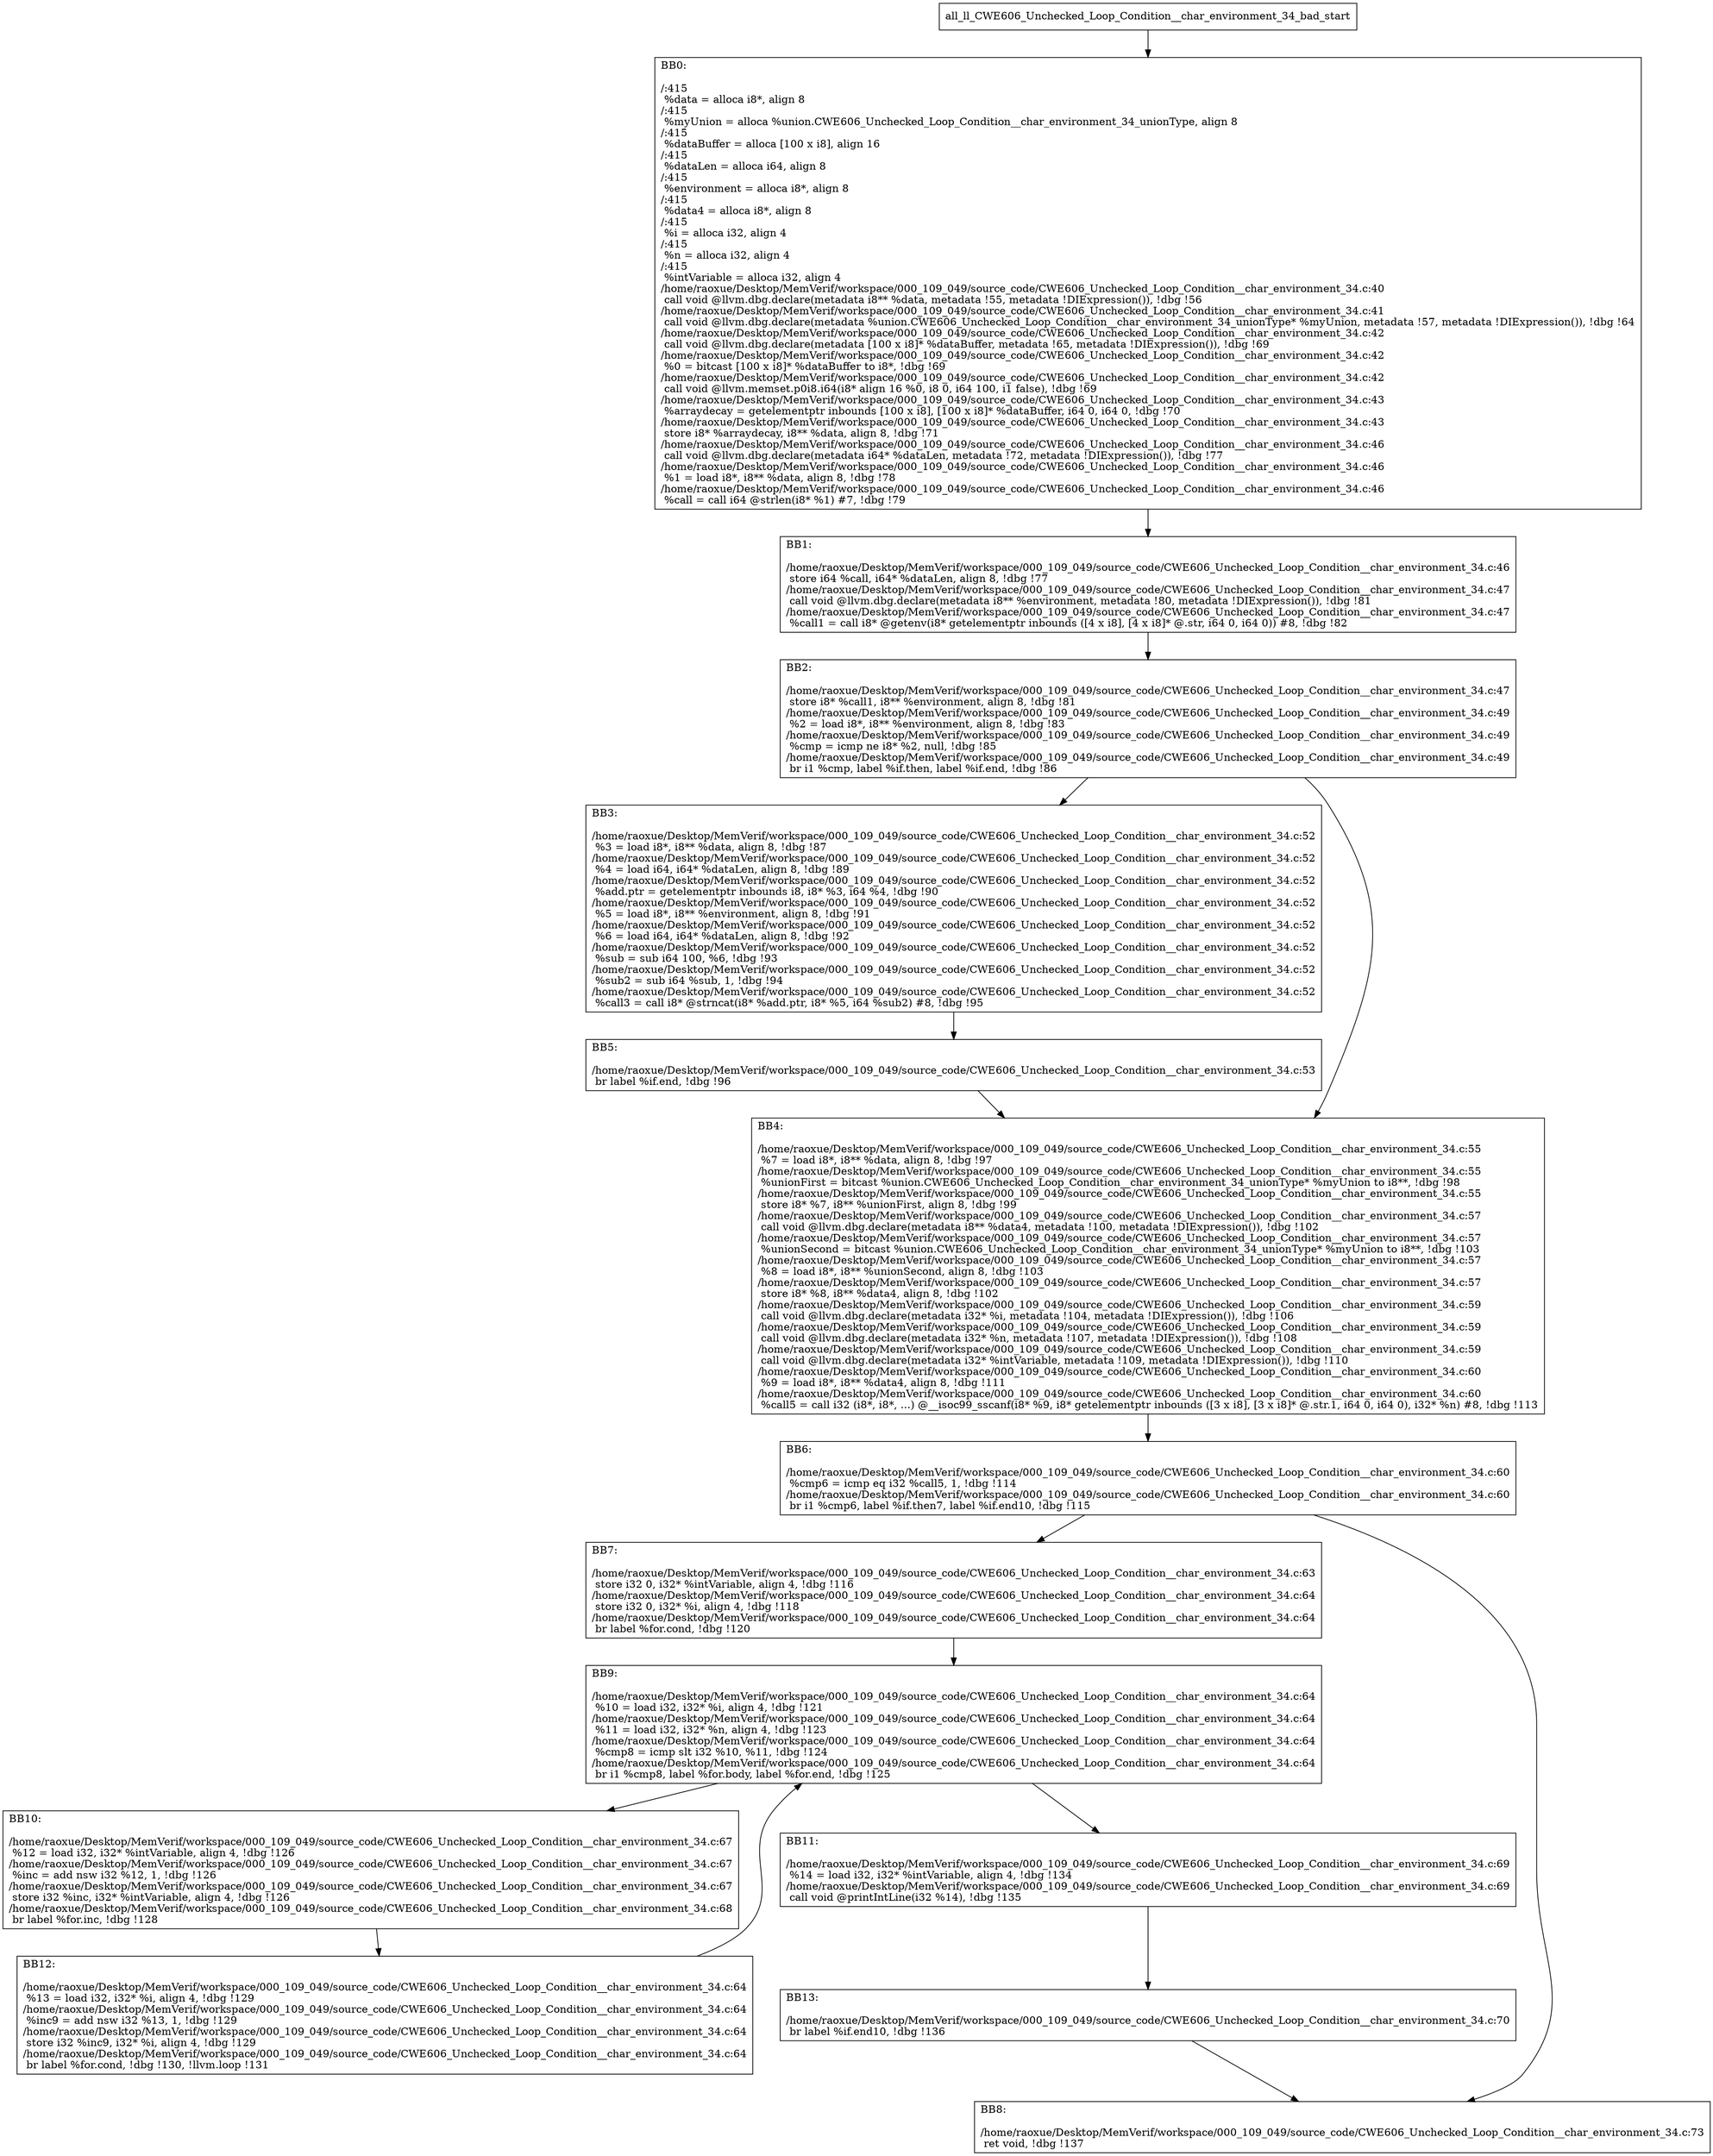 digraph "CFG for'all_ll_CWE606_Unchecked_Loop_Condition__char_environment_34_bad' function" {
	BBall_ll_CWE606_Unchecked_Loop_Condition__char_environment_34_bad_start[shape=record,label="{all_ll_CWE606_Unchecked_Loop_Condition__char_environment_34_bad_start}"];
	BBall_ll_CWE606_Unchecked_Loop_Condition__char_environment_34_bad_start-> all_ll_CWE606_Unchecked_Loop_Condition__char_environment_34_badBB0;
	all_ll_CWE606_Unchecked_Loop_Condition__char_environment_34_badBB0 [shape=record, label="{BB0:\l\l/:415\l
  %data = alloca i8*, align 8\l
/:415\l
  %myUnion = alloca %union.CWE606_Unchecked_Loop_Condition__char_environment_34_unionType, align 8\l
/:415\l
  %dataBuffer = alloca [100 x i8], align 16\l
/:415\l
  %dataLen = alloca i64, align 8\l
/:415\l
  %environment = alloca i8*, align 8\l
/:415\l
  %data4 = alloca i8*, align 8\l
/:415\l
  %i = alloca i32, align 4\l
/:415\l
  %n = alloca i32, align 4\l
/:415\l
  %intVariable = alloca i32, align 4\l
/home/raoxue/Desktop/MemVerif/workspace/000_109_049/source_code/CWE606_Unchecked_Loop_Condition__char_environment_34.c:40\l
  call void @llvm.dbg.declare(metadata i8** %data, metadata !55, metadata !DIExpression()), !dbg !56\l
/home/raoxue/Desktop/MemVerif/workspace/000_109_049/source_code/CWE606_Unchecked_Loop_Condition__char_environment_34.c:41\l
  call void @llvm.dbg.declare(metadata %union.CWE606_Unchecked_Loop_Condition__char_environment_34_unionType* %myUnion, metadata !57, metadata !DIExpression()), !dbg !64\l
/home/raoxue/Desktop/MemVerif/workspace/000_109_049/source_code/CWE606_Unchecked_Loop_Condition__char_environment_34.c:42\l
  call void @llvm.dbg.declare(metadata [100 x i8]* %dataBuffer, metadata !65, metadata !DIExpression()), !dbg !69\l
/home/raoxue/Desktop/MemVerif/workspace/000_109_049/source_code/CWE606_Unchecked_Loop_Condition__char_environment_34.c:42\l
  %0 = bitcast [100 x i8]* %dataBuffer to i8*, !dbg !69\l
/home/raoxue/Desktop/MemVerif/workspace/000_109_049/source_code/CWE606_Unchecked_Loop_Condition__char_environment_34.c:42\l
  call void @llvm.memset.p0i8.i64(i8* align 16 %0, i8 0, i64 100, i1 false), !dbg !69\l
/home/raoxue/Desktop/MemVerif/workspace/000_109_049/source_code/CWE606_Unchecked_Loop_Condition__char_environment_34.c:43\l
  %arraydecay = getelementptr inbounds [100 x i8], [100 x i8]* %dataBuffer, i64 0, i64 0, !dbg !70\l
/home/raoxue/Desktop/MemVerif/workspace/000_109_049/source_code/CWE606_Unchecked_Loop_Condition__char_environment_34.c:43\l
  store i8* %arraydecay, i8** %data, align 8, !dbg !71\l
/home/raoxue/Desktop/MemVerif/workspace/000_109_049/source_code/CWE606_Unchecked_Loop_Condition__char_environment_34.c:46\l
  call void @llvm.dbg.declare(metadata i64* %dataLen, metadata !72, metadata !DIExpression()), !dbg !77\l
/home/raoxue/Desktop/MemVerif/workspace/000_109_049/source_code/CWE606_Unchecked_Loop_Condition__char_environment_34.c:46\l
  %1 = load i8*, i8** %data, align 8, !dbg !78\l
/home/raoxue/Desktop/MemVerif/workspace/000_109_049/source_code/CWE606_Unchecked_Loop_Condition__char_environment_34.c:46\l
  %call = call i64 @strlen(i8* %1) #7, !dbg !79\l
}"];
	all_ll_CWE606_Unchecked_Loop_Condition__char_environment_34_badBB0-> all_ll_CWE606_Unchecked_Loop_Condition__char_environment_34_badBB1;
	all_ll_CWE606_Unchecked_Loop_Condition__char_environment_34_badBB1 [shape=record, label="{BB1:\l\l/home/raoxue/Desktop/MemVerif/workspace/000_109_049/source_code/CWE606_Unchecked_Loop_Condition__char_environment_34.c:46\l
  store i64 %call, i64* %dataLen, align 8, !dbg !77\l
/home/raoxue/Desktop/MemVerif/workspace/000_109_049/source_code/CWE606_Unchecked_Loop_Condition__char_environment_34.c:47\l
  call void @llvm.dbg.declare(metadata i8** %environment, metadata !80, metadata !DIExpression()), !dbg !81\l
/home/raoxue/Desktop/MemVerif/workspace/000_109_049/source_code/CWE606_Unchecked_Loop_Condition__char_environment_34.c:47\l
  %call1 = call i8* @getenv(i8* getelementptr inbounds ([4 x i8], [4 x i8]* @.str, i64 0, i64 0)) #8, !dbg !82\l
}"];
	all_ll_CWE606_Unchecked_Loop_Condition__char_environment_34_badBB1-> all_ll_CWE606_Unchecked_Loop_Condition__char_environment_34_badBB2;
	all_ll_CWE606_Unchecked_Loop_Condition__char_environment_34_badBB2 [shape=record, label="{BB2:\l\l/home/raoxue/Desktop/MemVerif/workspace/000_109_049/source_code/CWE606_Unchecked_Loop_Condition__char_environment_34.c:47\l
  store i8* %call1, i8** %environment, align 8, !dbg !81\l
/home/raoxue/Desktop/MemVerif/workspace/000_109_049/source_code/CWE606_Unchecked_Loop_Condition__char_environment_34.c:49\l
  %2 = load i8*, i8** %environment, align 8, !dbg !83\l
/home/raoxue/Desktop/MemVerif/workspace/000_109_049/source_code/CWE606_Unchecked_Loop_Condition__char_environment_34.c:49\l
  %cmp = icmp ne i8* %2, null, !dbg !85\l
/home/raoxue/Desktop/MemVerif/workspace/000_109_049/source_code/CWE606_Unchecked_Loop_Condition__char_environment_34.c:49\l
  br i1 %cmp, label %if.then, label %if.end, !dbg !86\l
}"];
	all_ll_CWE606_Unchecked_Loop_Condition__char_environment_34_badBB2-> all_ll_CWE606_Unchecked_Loop_Condition__char_environment_34_badBB3;
	all_ll_CWE606_Unchecked_Loop_Condition__char_environment_34_badBB2-> all_ll_CWE606_Unchecked_Loop_Condition__char_environment_34_badBB4;
	all_ll_CWE606_Unchecked_Loop_Condition__char_environment_34_badBB3 [shape=record, label="{BB3:\l\l/home/raoxue/Desktop/MemVerif/workspace/000_109_049/source_code/CWE606_Unchecked_Loop_Condition__char_environment_34.c:52\l
  %3 = load i8*, i8** %data, align 8, !dbg !87\l
/home/raoxue/Desktop/MemVerif/workspace/000_109_049/source_code/CWE606_Unchecked_Loop_Condition__char_environment_34.c:52\l
  %4 = load i64, i64* %dataLen, align 8, !dbg !89\l
/home/raoxue/Desktop/MemVerif/workspace/000_109_049/source_code/CWE606_Unchecked_Loop_Condition__char_environment_34.c:52\l
  %add.ptr = getelementptr inbounds i8, i8* %3, i64 %4, !dbg !90\l
/home/raoxue/Desktop/MemVerif/workspace/000_109_049/source_code/CWE606_Unchecked_Loop_Condition__char_environment_34.c:52\l
  %5 = load i8*, i8** %environment, align 8, !dbg !91\l
/home/raoxue/Desktop/MemVerif/workspace/000_109_049/source_code/CWE606_Unchecked_Loop_Condition__char_environment_34.c:52\l
  %6 = load i64, i64* %dataLen, align 8, !dbg !92\l
/home/raoxue/Desktop/MemVerif/workspace/000_109_049/source_code/CWE606_Unchecked_Loop_Condition__char_environment_34.c:52\l
  %sub = sub i64 100, %6, !dbg !93\l
/home/raoxue/Desktop/MemVerif/workspace/000_109_049/source_code/CWE606_Unchecked_Loop_Condition__char_environment_34.c:52\l
  %sub2 = sub i64 %sub, 1, !dbg !94\l
/home/raoxue/Desktop/MemVerif/workspace/000_109_049/source_code/CWE606_Unchecked_Loop_Condition__char_environment_34.c:52\l
  %call3 = call i8* @strncat(i8* %add.ptr, i8* %5, i64 %sub2) #8, !dbg !95\l
}"];
	all_ll_CWE606_Unchecked_Loop_Condition__char_environment_34_badBB3-> all_ll_CWE606_Unchecked_Loop_Condition__char_environment_34_badBB5;
	all_ll_CWE606_Unchecked_Loop_Condition__char_environment_34_badBB5 [shape=record, label="{BB5:\l\l/home/raoxue/Desktop/MemVerif/workspace/000_109_049/source_code/CWE606_Unchecked_Loop_Condition__char_environment_34.c:53\l
  br label %if.end, !dbg !96\l
}"];
	all_ll_CWE606_Unchecked_Loop_Condition__char_environment_34_badBB5-> all_ll_CWE606_Unchecked_Loop_Condition__char_environment_34_badBB4;
	all_ll_CWE606_Unchecked_Loop_Condition__char_environment_34_badBB4 [shape=record, label="{BB4:\l\l/home/raoxue/Desktop/MemVerif/workspace/000_109_049/source_code/CWE606_Unchecked_Loop_Condition__char_environment_34.c:55\l
  %7 = load i8*, i8** %data, align 8, !dbg !97\l
/home/raoxue/Desktop/MemVerif/workspace/000_109_049/source_code/CWE606_Unchecked_Loop_Condition__char_environment_34.c:55\l
  %unionFirst = bitcast %union.CWE606_Unchecked_Loop_Condition__char_environment_34_unionType* %myUnion to i8**, !dbg !98\l
/home/raoxue/Desktop/MemVerif/workspace/000_109_049/source_code/CWE606_Unchecked_Loop_Condition__char_environment_34.c:55\l
  store i8* %7, i8** %unionFirst, align 8, !dbg !99\l
/home/raoxue/Desktop/MemVerif/workspace/000_109_049/source_code/CWE606_Unchecked_Loop_Condition__char_environment_34.c:57\l
  call void @llvm.dbg.declare(metadata i8** %data4, metadata !100, metadata !DIExpression()), !dbg !102\l
/home/raoxue/Desktop/MemVerif/workspace/000_109_049/source_code/CWE606_Unchecked_Loop_Condition__char_environment_34.c:57\l
  %unionSecond = bitcast %union.CWE606_Unchecked_Loop_Condition__char_environment_34_unionType* %myUnion to i8**, !dbg !103\l
/home/raoxue/Desktop/MemVerif/workspace/000_109_049/source_code/CWE606_Unchecked_Loop_Condition__char_environment_34.c:57\l
  %8 = load i8*, i8** %unionSecond, align 8, !dbg !103\l
/home/raoxue/Desktop/MemVerif/workspace/000_109_049/source_code/CWE606_Unchecked_Loop_Condition__char_environment_34.c:57\l
  store i8* %8, i8** %data4, align 8, !dbg !102\l
/home/raoxue/Desktop/MemVerif/workspace/000_109_049/source_code/CWE606_Unchecked_Loop_Condition__char_environment_34.c:59\l
  call void @llvm.dbg.declare(metadata i32* %i, metadata !104, metadata !DIExpression()), !dbg !106\l
/home/raoxue/Desktop/MemVerif/workspace/000_109_049/source_code/CWE606_Unchecked_Loop_Condition__char_environment_34.c:59\l
  call void @llvm.dbg.declare(metadata i32* %n, metadata !107, metadata !DIExpression()), !dbg !108\l
/home/raoxue/Desktop/MemVerif/workspace/000_109_049/source_code/CWE606_Unchecked_Loop_Condition__char_environment_34.c:59\l
  call void @llvm.dbg.declare(metadata i32* %intVariable, metadata !109, metadata !DIExpression()), !dbg !110\l
/home/raoxue/Desktop/MemVerif/workspace/000_109_049/source_code/CWE606_Unchecked_Loop_Condition__char_environment_34.c:60\l
  %9 = load i8*, i8** %data4, align 8, !dbg !111\l
/home/raoxue/Desktop/MemVerif/workspace/000_109_049/source_code/CWE606_Unchecked_Loop_Condition__char_environment_34.c:60\l
  %call5 = call i32 (i8*, i8*, ...) @__isoc99_sscanf(i8* %9, i8* getelementptr inbounds ([3 x i8], [3 x i8]* @.str.1, i64 0, i64 0), i32* %n) #8, !dbg !113\l
}"];
	all_ll_CWE606_Unchecked_Loop_Condition__char_environment_34_badBB4-> all_ll_CWE606_Unchecked_Loop_Condition__char_environment_34_badBB6;
	all_ll_CWE606_Unchecked_Loop_Condition__char_environment_34_badBB6 [shape=record, label="{BB6:\l\l/home/raoxue/Desktop/MemVerif/workspace/000_109_049/source_code/CWE606_Unchecked_Loop_Condition__char_environment_34.c:60\l
  %cmp6 = icmp eq i32 %call5, 1, !dbg !114\l
/home/raoxue/Desktop/MemVerif/workspace/000_109_049/source_code/CWE606_Unchecked_Loop_Condition__char_environment_34.c:60\l
  br i1 %cmp6, label %if.then7, label %if.end10, !dbg !115\l
}"];
	all_ll_CWE606_Unchecked_Loop_Condition__char_environment_34_badBB6-> all_ll_CWE606_Unchecked_Loop_Condition__char_environment_34_badBB7;
	all_ll_CWE606_Unchecked_Loop_Condition__char_environment_34_badBB6-> all_ll_CWE606_Unchecked_Loop_Condition__char_environment_34_badBB8;
	all_ll_CWE606_Unchecked_Loop_Condition__char_environment_34_badBB7 [shape=record, label="{BB7:\l\l/home/raoxue/Desktop/MemVerif/workspace/000_109_049/source_code/CWE606_Unchecked_Loop_Condition__char_environment_34.c:63\l
  store i32 0, i32* %intVariable, align 4, !dbg !116\l
/home/raoxue/Desktop/MemVerif/workspace/000_109_049/source_code/CWE606_Unchecked_Loop_Condition__char_environment_34.c:64\l
  store i32 0, i32* %i, align 4, !dbg !118\l
/home/raoxue/Desktop/MemVerif/workspace/000_109_049/source_code/CWE606_Unchecked_Loop_Condition__char_environment_34.c:64\l
  br label %for.cond, !dbg !120\l
}"];
	all_ll_CWE606_Unchecked_Loop_Condition__char_environment_34_badBB7-> all_ll_CWE606_Unchecked_Loop_Condition__char_environment_34_badBB9;
	all_ll_CWE606_Unchecked_Loop_Condition__char_environment_34_badBB9 [shape=record, label="{BB9:\l\l/home/raoxue/Desktop/MemVerif/workspace/000_109_049/source_code/CWE606_Unchecked_Loop_Condition__char_environment_34.c:64\l
  %10 = load i32, i32* %i, align 4, !dbg !121\l
/home/raoxue/Desktop/MemVerif/workspace/000_109_049/source_code/CWE606_Unchecked_Loop_Condition__char_environment_34.c:64\l
  %11 = load i32, i32* %n, align 4, !dbg !123\l
/home/raoxue/Desktop/MemVerif/workspace/000_109_049/source_code/CWE606_Unchecked_Loop_Condition__char_environment_34.c:64\l
  %cmp8 = icmp slt i32 %10, %11, !dbg !124\l
/home/raoxue/Desktop/MemVerif/workspace/000_109_049/source_code/CWE606_Unchecked_Loop_Condition__char_environment_34.c:64\l
  br i1 %cmp8, label %for.body, label %for.end, !dbg !125\l
}"];
	all_ll_CWE606_Unchecked_Loop_Condition__char_environment_34_badBB9-> all_ll_CWE606_Unchecked_Loop_Condition__char_environment_34_badBB10;
	all_ll_CWE606_Unchecked_Loop_Condition__char_environment_34_badBB9-> all_ll_CWE606_Unchecked_Loop_Condition__char_environment_34_badBB11;
	all_ll_CWE606_Unchecked_Loop_Condition__char_environment_34_badBB10 [shape=record, label="{BB10:\l\l/home/raoxue/Desktop/MemVerif/workspace/000_109_049/source_code/CWE606_Unchecked_Loop_Condition__char_environment_34.c:67\l
  %12 = load i32, i32* %intVariable, align 4, !dbg !126\l
/home/raoxue/Desktop/MemVerif/workspace/000_109_049/source_code/CWE606_Unchecked_Loop_Condition__char_environment_34.c:67\l
  %inc = add nsw i32 %12, 1, !dbg !126\l
/home/raoxue/Desktop/MemVerif/workspace/000_109_049/source_code/CWE606_Unchecked_Loop_Condition__char_environment_34.c:67\l
  store i32 %inc, i32* %intVariable, align 4, !dbg !126\l
/home/raoxue/Desktop/MemVerif/workspace/000_109_049/source_code/CWE606_Unchecked_Loop_Condition__char_environment_34.c:68\l
  br label %for.inc, !dbg !128\l
}"];
	all_ll_CWE606_Unchecked_Loop_Condition__char_environment_34_badBB10-> all_ll_CWE606_Unchecked_Loop_Condition__char_environment_34_badBB12;
	all_ll_CWE606_Unchecked_Loop_Condition__char_environment_34_badBB12 [shape=record, label="{BB12:\l\l/home/raoxue/Desktop/MemVerif/workspace/000_109_049/source_code/CWE606_Unchecked_Loop_Condition__char_environment_34.c:64\l
  %13 = load i32, i32* %i, align 4, !dbg !129\l
/home/raoxue/Desktop/MemVerif/workspace/000_109_049/source_code/CWE606_Unchecked_Loop_Condition__char_environment_34.c:64\l
  %inc9 = add nsw i32 %13, 1, !dbg !129\l
/home/raoxue/Desktop/MemVerif/workspace/000_109_049/source_code/CWE606_Unchecked_Loop_Condition__char_environment_34.c:64\l
  store i32 %inc9, i32* %i, align 4, !dbg !129\l
/home/raoxue/Desktop/MemVerif/workspace/000_109_049/source_code/CWE606_Unchecked_Loop_Condition__char_environment_34.c:64\l
  br label %for.cond, !dbg !130, !llvm.loop !131\l
}"];
	all_ll_CWE606_Unchecked_Loop_Condition__char_environment_34_badBB12-> all_ll_CWE606_Unchecked_Loop_Condition__char_environment_34_badBB9;
	all_ll_CWE606_Unchecked_Loop_Condition__char_environment_34_badBB11 [shape=record, label="{BB11:\l\l/home/raoxue/Desktop/MemVerif/workspace/000_109_049/source_code/CWE606_Unchecked_Loop_Condition__char_environment_34.c:69\l
  %14 = load i32, i32* %intVariable, align 4, !dbg !134\l
/home/raoxue/Desktop/MemVerif/workspace/000_109_049/source_code/CWE606_Unchecked_Loop_Condition__char_environment_34.c:69\l
  call void @printIntLine(i32 %14), !dbg !135\l
}"];
	all_ll_CWE606_Unchecked_Loop_Condition__char_environment_34_badBB11-> all_ll_CWE606_Unchecked_Loop_Condition__char_environment_34_badBB13;
	all_ll_CWE606_Unchecked_Loop_Condition__char_environment_34_badBB13 [shape=record, label="{BB13:\l\l/home/raoxue/Desktop/MemVerif/workspace/000_109_049/source_code/CWE606_Unchecked_Loop_Condition__char_environment_34.c:70\l
  br label %if.end10, !dbg !136\l
}"];
	all_ll_CWE606_Unchecked_Loop_Condition__char_environment_34_badBB13-> all_ll_CWE606_Unchecked_Loop_Condition__char_environment_34_badBB8;
	all_ll_CWE606_Unchecked_Loop_Condition__char_environment_34_badBB8 [shape=record, label="{BB8:\l\l/home/raoxue/Desktop/MemVerif/workspace/000_109_049/source_code/CWE606_Unchecked_Loop_Condition__char_environment_34.c:73\l
  ret void, !dbg !137\l
}"];
}

